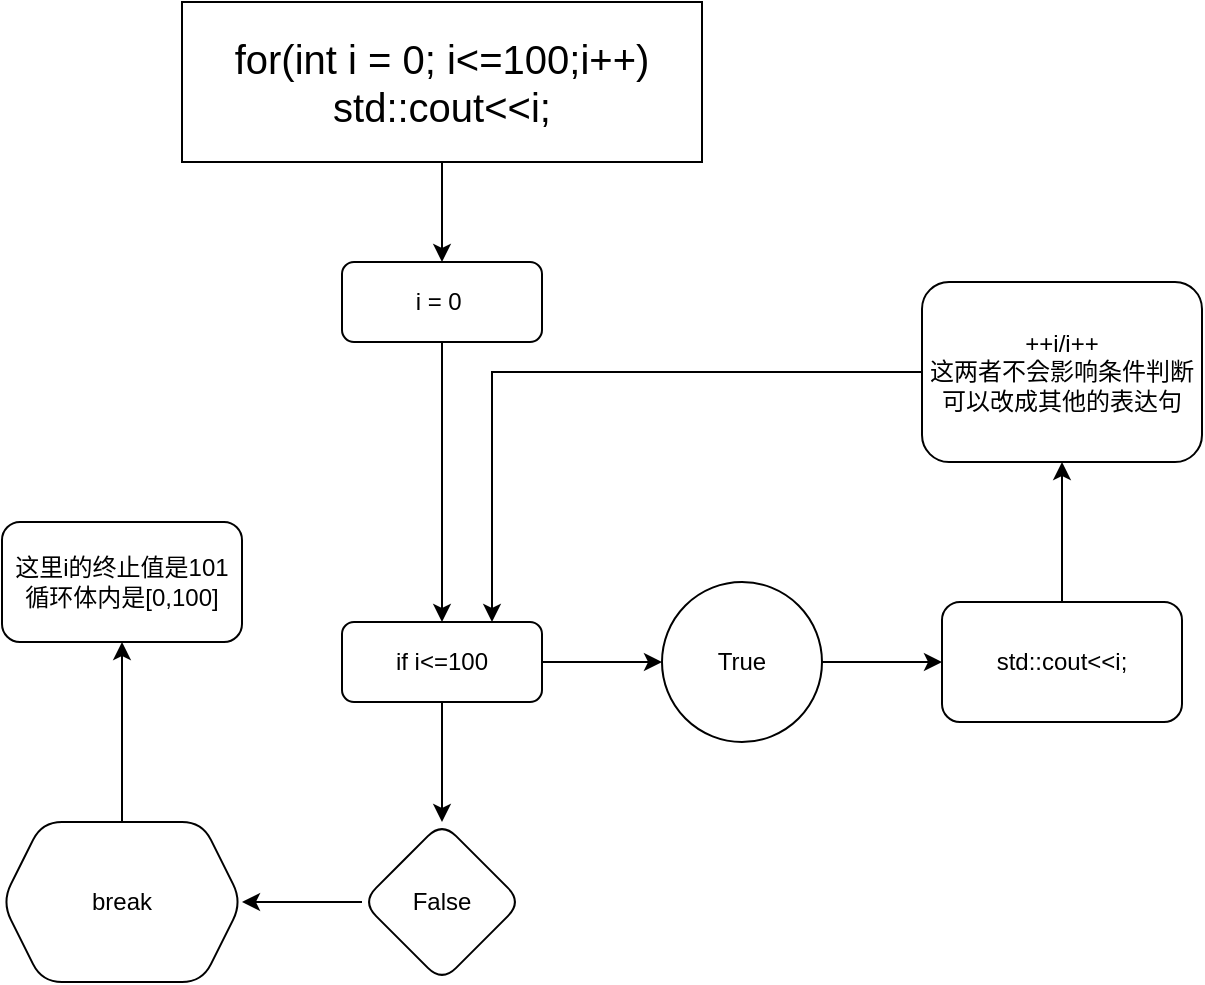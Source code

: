 <mxfile version="24.7.17">
  <diagram id="C5RBs43oDa-KdzZeNtuy" name="Page-1">
    <mxGraphModel dx="1434" dy="738" grid="1" gridSize="10" guides="1" tooltips="1" connect="1" arrows="1" fold="1" page="1" pageScale="1" pageWidth="827" pageHeight="1169" math="0" shadow="0">
      <root>
        <mxCell id="WIyWlLk6GJQsqaUBKTNV-0" />
        <mxCell id="WIyWlLk6GJQsqaUBKTNV-1" parent="WIyWlLk6GJQsqaUBKTNV-0" />
        <mxCell id="bN-U2qPbiVQ-y4dqBJc6-2" value="" style="edgeStyle=orthogonalEdgeStyle;rounded=0;orthogonalLoop=1;jettySize=auto;html=1;" parent="WIyWlLk6GJQsqaUBKTNV-1" source="bN-U2qPbiVQ-y4dqBJc6-0" target="bN-U2qPbiVQ-y4dqBJc6-1" edge="1">
          <mxGeometry relative="1" as="geometry" />
        </mxCell>
        <mxCell id="bN-U2qPbiVQ-y4dqBJc6-0" value="&lt;font style=&quot;font-size: 20px;&quot;&gt;for(int i = 0; i&amp;lt;=100;i++)&lt;/font&gt;&lt;div&gt;&lt;span style=&quot;font-size: 20px;&quot;&gt;std::cout&amp;lt;&amp;lt;i;&lt;/span&gt;&lt;/div&gt;" style="rounded=0;whiteSpace=wrap;html=1;" parent="WIyWlLk6GJQsqaUBKTNV-1" vertex="1">
          <mxGeometry x="210" y="50" width="260" height="80" as="geometry" />
        </mxCell>
        <mxCell id="bN-U2qPbiVQ-y4dqBJc6-4" value="" style="edgeStyle=orthogonalEdgeStyle;rounded=0;orthogonalLoop=1;jettySize=auto;html=1;" parent="WIyWlLk6GJQsqaUBKTNV-1" source="bN-U2qPbiVQ-y4dqBJc6-1" target="bN-U2qPbiVQ-y4dqBJc6-3" edge="1">
          <mxGeometry relative="1" as="geometry" />
        </mxCell>
        <mxCell id="bN-U2qPbiVQ-y4dqBJc6-1" value="i = 0&lt;font data-immersive-translate-loading-id=&quot;1&quot; lang=&quot;zh-CN&quot; translate=&quot;no&quot; class=&quot;notranslate immersive-translate-target-wrapper&quot;&gt;&amp;nbsp; &lt;font class=&quot;immersive-translate-loading-spinner notranslate&quot;&gt;&lt;/font&gt;&lt;/font&gt;" style="rounded=1;whiteSpace=wrap;html=1;" parent="WIyWlLk6GJQsqaUBKTNV-1" vertex="1">
          <mxGeometry x="290" y="180" width="100" height="40" as="geometry" />
        </mxCell>
        <mxCell id="fcXhu6L6UJ9HACw3cu2v-1" value="" style="edgeStyle=orthogonalEdgeStyle;rounded=0;orthogonalLoop=1;jettySize=auto;html=1;" parent="WIyWlLk6GJQsqaUBKTNV-1" source="bN-U2qPbiVQ-y4dqBJc6-3" target="fcXhu6L6UJ9HACw3cu2v-0" edge="1">
          <mxGeometry relative="1" as="geometry" />
        </mxCell>
        <mxCell id="fcXhu6L6UJ9HACw3cu2v-5" value="" style="edgeStyle=orthogonalEdgeStyle;rounded=0;orthogonalLoop=1;jettySize=auto;html=1;" parent="WIyWlLk6GJQsqaUBKTNV-1" source="bN-U2qPbiVQ-y4dqBJc6-3" target="fcXhu6L6UJ9HACw3cu2v-4" edge="1">
          <mxGeometry relative="1" as="geometry" />
        </mxCell>
        <mxCell id="bN-U2qPbiVQ-y4dqBJc6-3" value="if i&amp;lt;=100" style="rounded=1;whiteSpace=wrap;html=1;" parent="WIyWlLk6GJQsqaUBKTNV-1" vertex="1">
          <mxGeometry x="290" y="360" width="100" height="40" as="geometry" />
        </mxCell>
        <mxCell id="fcXhu6L6UJ9HACw3cu2v-3" value="" style="edgeStyle=orthogonalEdgeStyle;rounded=0;orthogonalLoop=1;jettySize=auto;html=1;" parent="WIyWlLk6GJQsqaUBKTNV-1" source="fcXhu6L6UJ9HACw3cu2v-0" target="fcXhu6L6UJ9HACw3cu2v-2" edge="1">
          <mxGeometry relative="1" as="geometry" />
        </mxCell>
        <mxCell id="fcXhu6L6UJ9HACw3cu2v-0" value="False" style="rhombus;whiteSpace=wrap;html=1;rounded=1;" parent="WIyWlLk6GJQsqaUBKTNV-1" vertex="1">
          <mxGeometry x="300" y="460" width="80" height="80" as="geometry" />
        </mxCell>
        <mxCell id="6vOGwyiXUZajv6BZvjdm-7" value="" style="edgeStyle=orthogonalEdgeStyle;rounded=0;orthogonalLoop=1;jettySize=auto;html=1;" edge="1" parent="WIyWlLk6GJQsqaUBKTNV-1" source="fcXhu6L6UJ9HACw3cu2v-2" target="6vOGwyiXUZajv6BZvjdm-6">
          <mxGeometry relative="1" as="geometry" />
        </mxCell>
        <mxCell id="fcXhu6L6UJ9HACw3cu2v-2" value="break" style="shape=hexagon;perimeter=hexagonPerimeter2;whiteSpace=wrap;html=1;fixedSize=1;rounded=1;" parent="WIyWlLk6GJQsqaUBKTNV-1" vertex="1">
          <mxGeometry x="120" y="460" width="120" height="80" as="geometry" />
        </mxCell>
        <mxCell id="6vOGwyiXUZajv6BZvjdm-1" value="" style="edgeStyle=orthogonalEdgeStyle;rounded=0;orthogonalLoop=1;jettySize=auto;html=1;" edge="1" parent="WIyWlLk6GJQsqaUBKTNV-1" source="fcXhu6L6UJ9HACw3cu2v-4" target="6vOGwyiXUZajv6BZvjdm-0">
          <mxGeometry relative="1" as="geometry" />
        </mxCell>
        <mxCell id="fcXhu6L6UJ9HACw3cu2v-4" value="True" style="ellipse;whiteSpace=wrap;html=1;rounded=1;" parent="WIyWlLk6GJQsqaUBKTNV-1" vertex="1">
          <mxGeometry x="450" y="340" width="80" height="80" as="geometry" />
        </mxCell>
        <mxCell id="6vOGwyiXUZajv6BZvjdm-3" value="" style="edgeStyle=orthogonalEdgeStyle;rounded=0;orthogonalLoop=1;jettySize=auto;html=1;" edge="1" parent="WIyWlLk6GJQsqaUBKTNV-1" source="6vOGwyiXUZajv6BZvjdm-0" target="6vOGwyiXUZajv6BZvjdm-2">
          <mxGeometry relative="1" as="geometry" />
        </mxCell>
        <mxCell id="6vOGwyiXUZajv6BZvjdm-0" value="std::cout&amp;lt;&amp;lt;i;" style="whiteSpace=wrap;html=1;rounded=1;" vertex="1" parent="WIyWlLk6GJQsqaUBKTNV-1">
          <mxGeometry x="590" y="350" width="120" height="60" as="geometry" />
        </mxCell>
        <mxCell id="6vOGwyiXUZajv6BZvjdm-5" style="edgeStyle=orthogonalEdgeStyle;rounded=0;orthogonalLoop=1;jettySize=auto;html=1;entryX=0.75;entryY=0;entryDx=0;entryDy=0;" edge="1" parent="WIyWlLk6GJQsqaUBKTNV-1" source="6vOGwyiXUZajv6BZvjdm-2" target="bN-U2qPbiVQ-y4dqBJc6-3">
          <mxGeometry relative="1" as="geometry" />
        </mxCell>
        <mxCell id="6vOGwyiXUZajv6BZvjdm-2" value="++i/i++&lt;div&gt;这两者不会影响条件判断&lt;/div&gt;&lt;div&gt;可以改成其他的表达句&lt;/div&gt;" style="whiteSpace=wrap;html=1;rounded=1;" vertex="1" parent="WIyWlLk6GJQsqaUBKTNV-1">
          <mxGeometry x="580" y="190" width="140" height="90" as="geometry" />
        </mxCell>
        <mxCell id="6vOGwyiXUZajv6BZvjdm-6" value="这里i的终止值是101&lt;div&gt;循环体内是[0,100]&lt;/div&gt;" style="whiteSpace=wrap;html=1;rounded=1;" vertex="1" parent="WIyWlLk6GJQsqaUBKTNV-1">
          <mxGeometry x="120" y="310" width="120" height="60" as="geometry" />
        </mxCell>
      </root>
    </mxGraphModel>
  </diagram>
</mxfile>
